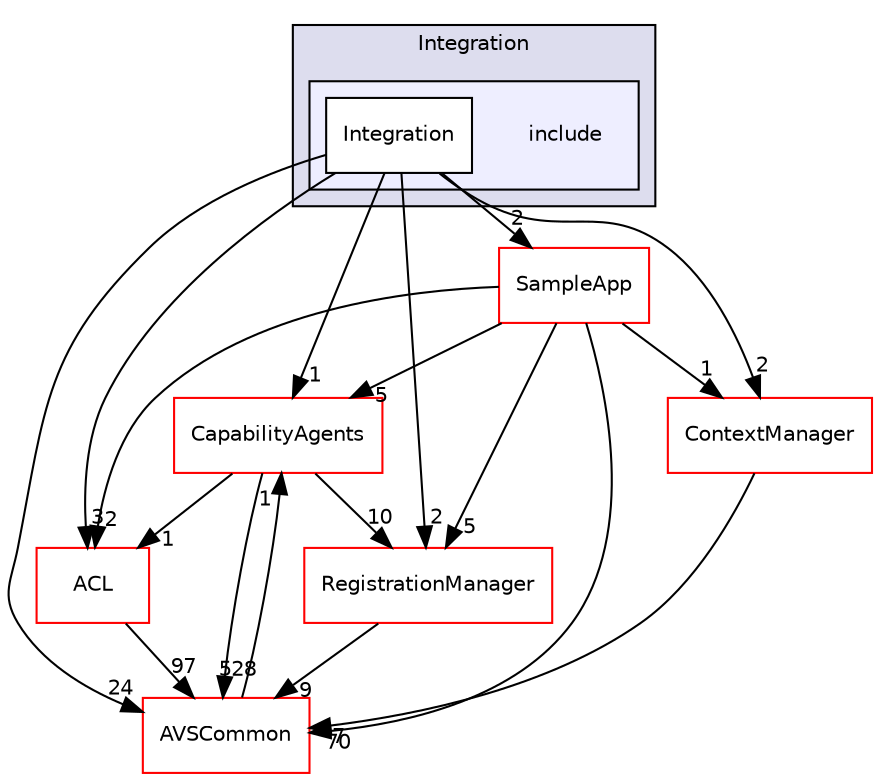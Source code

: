 digraph "/workplace/avs-device-sdk/Integration/include" {
  compound=true
  node [ fontsize="10", fontname="Helvetica"];
  edge [ labelfontsize="10", labelfontname="Helvetica"];
  subgraph clusterdir_eecb7863cc5539e333a9a51474f7e532 {
    graph [ bgcolor="#ddddee", pencolor="black", label="Integration" fontname="Helvetica", fontsize="10", URL="dir_eecb7863cc5539e333a9a51474f7e532.html"]
  subgraph clusterdir_d487033c4cf6e1e6824ef2db7b280e3e {
    graph [ bgcolor="#eeeeff", pencolor="black", label="" URL="dir_d487033c4cf6e1e6824ef2db7b280e3e.html"];
    dir_d487033c4cf6e1e6824ef2db7b280e3e [shape=plaintext label="include"];
    dir_84c9947eba37dd4948f5fc1406e22cb3 [shape=box label="Integration" color="black" fillcolor="white" style="filled" URL="dir_84c9947eba37dd4948f5fc1406e22cb3.html"];
  }
  }
  dir_69fa8d0f4fee2820ffc8601fbf428b42 [shape=box label="SampleApp" fillcolor="white" style="filled" color="red" URL="dir_69fa8d0f4fee2820ffc8601fbf428b42.html"];
  dir_7cf910bd1d7603f12ef47ff650cec893 [shape=box label="CapabilityAgents" fillcolor="white" style="filled" color="red" URL="dir_7cf910bd1d7603f12ef47ff650cec893.html"];
  dir_ed284a04dd0d49c135ac897057737ac2 [shape=box label="ContextManager" fillcolor="white" style="filled" color="red" URL="dir_ed284a04dd0d49c135ac897057737ac2.html"];
  dir_b1dfedc9efa610ba8c818c30206ff41f [shape=box label="ACL" fillcolor="white" style="filled" color="red" URL="dir_b1dfedc9efa610ba8c818c30206ff41f.html"];
  dir_13e65effb2bde530b17b3d5eefcd0266 [shape=box label="AVSCommon" fillcolor="white" style="filled" color="red" URL="dir_13e65effb2bde530b17b3d5eefcd0266.html"];
  dir_b14333b5607b47fe7356eaa790107bd3 [shape=box label="RegistrationManager" fillcolor="white" style="filled" color="red" URL="dir_b14333b5607b47fe7356eaa790107bd3.html"];
  dir_69fa8d0f4fee2820ffc8601fbf428b42->dir_7cf910bd1d7603f12ef47ff650cec893 [headlabel="5", labeldistance=1.5 headhref="dir_000274_000054.html"];
  dir_69fa8d0f4fee2820ffc8601fbf428b42->dir_ed284a04dd0d49c135ac897057737ac2 [headlabel="1", labeldistance=1.5 headhref="dir_000274_000218.html"];
  dir_69fa8d0f4fee2820ffc8601fbf428b42->dir_b1dfedc9efa610ba8c818c30206ff41f [headlabel="2", labeldistance=1.5 headhref="dir_000274_000000.html"];
  dir_69fa8d0f4fee2820ffc8601fbf428b42->dir_13e65effb2bde530b17b3d5eefcd0266 [headlabel="70", labeldistance=1.5 headhref="dir_000274_000015.html"];
  dir_69fa8d0f4fee2820ffc8601fbf428b42->dir_b14333b5607b47fe7356eaa790107bd3 [headlabel="5", labeldistance=1.5 headhref="dir_000274_000269.html"];
  dir_7cf910bd1d7603f12ef47ff650cec893->dir_b1dfedc9efa610ba8c818c30206ff41f [headlabel="1", labeldistance=1.5 headhref="dir_000054_000000.html"];
  dir_7cf910bd1d7603f12ef47ff650cec893->dir_13e65effb2bde530b17b3d5eefcd0266 [headlabel="528", labeldistance=1.5 headhref="dir_000054_000015.html"];
  dir_7cf910bd1d7603f12ef47ff650cec893->dir_b14333b5607b47fe7356eaa790107bd3 [headlabel="10", labeldistance=1.5 headhref="dir_000054_000269.html"];
  dir_ed284a04dd0d49c135ac897057737ac2->dir_13e65effb2bde530b17b3d5eefcd0266 [headlabel="7", labeldistance=1.5 headhref="dir_000218_000015.html"];
  dir_b1dfedc9efa610ba8c818c30206ff41f->dir_13e65effb2bde530b17b3d5eefcd0266 [headlabel="97", labeldistance=1.5 headhref="dir_000000_000015.html"];
  dir_13e65effb2bde530b17b3d5eefcd0266->dir_7cf910bd1d7603f12ef47ff650cec893 [headlabel="1", labeldistance=1.5 headhref="dir_000015_000054.html"];
  dir_b14333b5607b47fe7356eaa790107bd3->dir_13e65effb2bde530b17b3d5eefcd0266 [headlabel="9", labeldistance=1.5 headhref="dir_000269_000015.html"];
  dir_84c9947eba37dd4948f5fc1406e22cb3->dir_69fa8d0f4fee2820ffc8601fbf428b42 [headlabel="2", labeldistance=1.5 headhref="dir_000230_000274.html"];
  dir_84c9947eba37dd4948f5fc1406e22cb3->dir_7cf910bd1d7603f12ef47ff650cec893 [headlabel="1", labeldistance=1.5 headhref="dir_000230_000054.html"];
  dir_84c9947eba37dd4948f5fc1406e22cb3->dir_ed284a04dd0d49c135ac897057737ac2 [headlabel="2", labeldistance=1.5 headhref="dir_000230_000218.html"];
  dir_84c9947eba37dd4948f5fc1406e22cb3->dir_b1dfedc9efa610ba8c818c30206ff41f [headlabel="3", labeldistance=1.5 headhref="dir_000230_000000.html"];
  dir_84c9947eba37dd4948f5fc1406e22cb3->dir_13e65effb2bde530b17b3d5eefcd0266 [headlabel="24", labeldistance=1.5 headhref="dir_000230_000015.html"];
  dir_84c9947eba37dd4948f5fc1406e22cb3->dir_b14333b5607b47fe7356eaa790107bd3 [headlabel="2", labeldistance=1.5 headhref="dir_000230_000269.html"];
}
